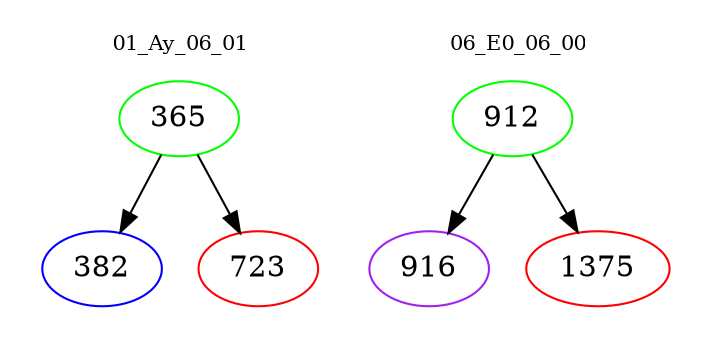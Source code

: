 digraph{
subgraph cluster_0 {
color = white
label = "01_Ay_06_01";
fontsize=10;
T0_365 [label="365", color="green"]
T0_365 -> T0_382 [color="black"]
T0_382 [label="382", color="blue"]
T0_365 -> T0_723 [color="black"]
T0_723 [label="723", color="red"]
}
subgraph cluster_1 {
color = white
label = "06_E0_06_00";
fontsize=10;
T1_912 [label="912", color="green"]
T1_912 -> T1_916 [color="black"]
T1_916 [label="916", color="purple"]
T1_912 -> T1_1375 [color="black"]
T1_1375 [label="1375", color="red"]
}
}
